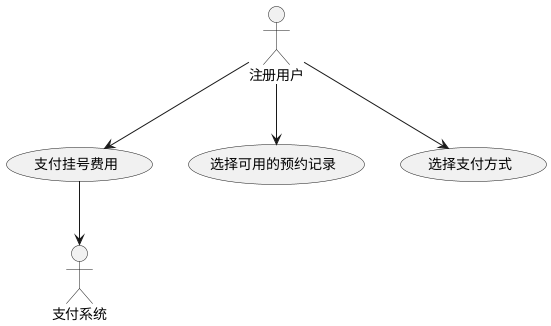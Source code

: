 @startuml
'https://plantuml.com/use-case-diagram
actor 注册用户 as user
actor 支付系统 as paySystem

usecase 支付挂号费用 as pay
usecase 选择可用的预约记录 as bookingRecord
usecase 选择支付方式 as payMethod

user --> pay
user --> bookingRecord
user --> payMethod

pay --> paySystem

@enduml